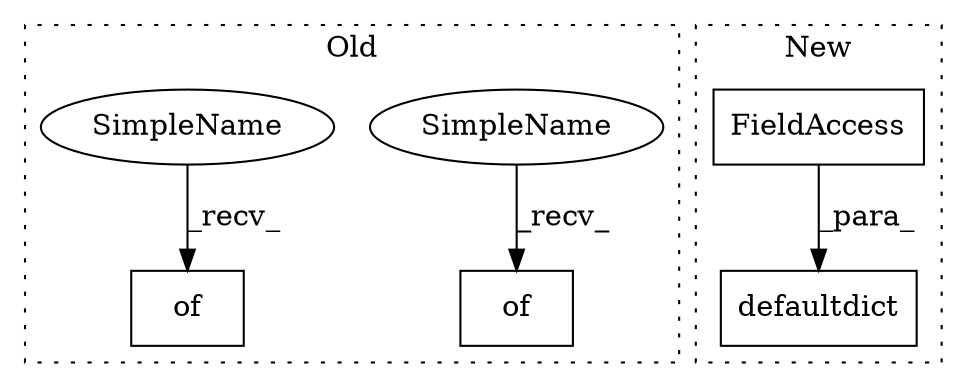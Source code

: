 digraph G {
subgraph cluster0 {
1 [label="of" a="32" s="401" l="4" shape="box"];
4 [label="of" a="32" s="372" l="4" shape="box"];
5 [label="SimpleName" a="42" s="397" l="3" shape="ellipse"];
6 [label="SimpleName" a="42" s="368" l="3" shape="ellipse"];
label = "Old";
style="dotted";
}
subgraph cluster1 {
2 [label="defaultdict" a="32" s="318,334" l="12,1" shape="box"];
3 [label="FieldAccess" a="22" s="330" l="4" shape="box"];
label = "New";
style="dotted";
}
3 -> 2 [label="_para_"];
5 -> 1 [label="_recv_"];
6 -> 4 [label="_recv_"];
}